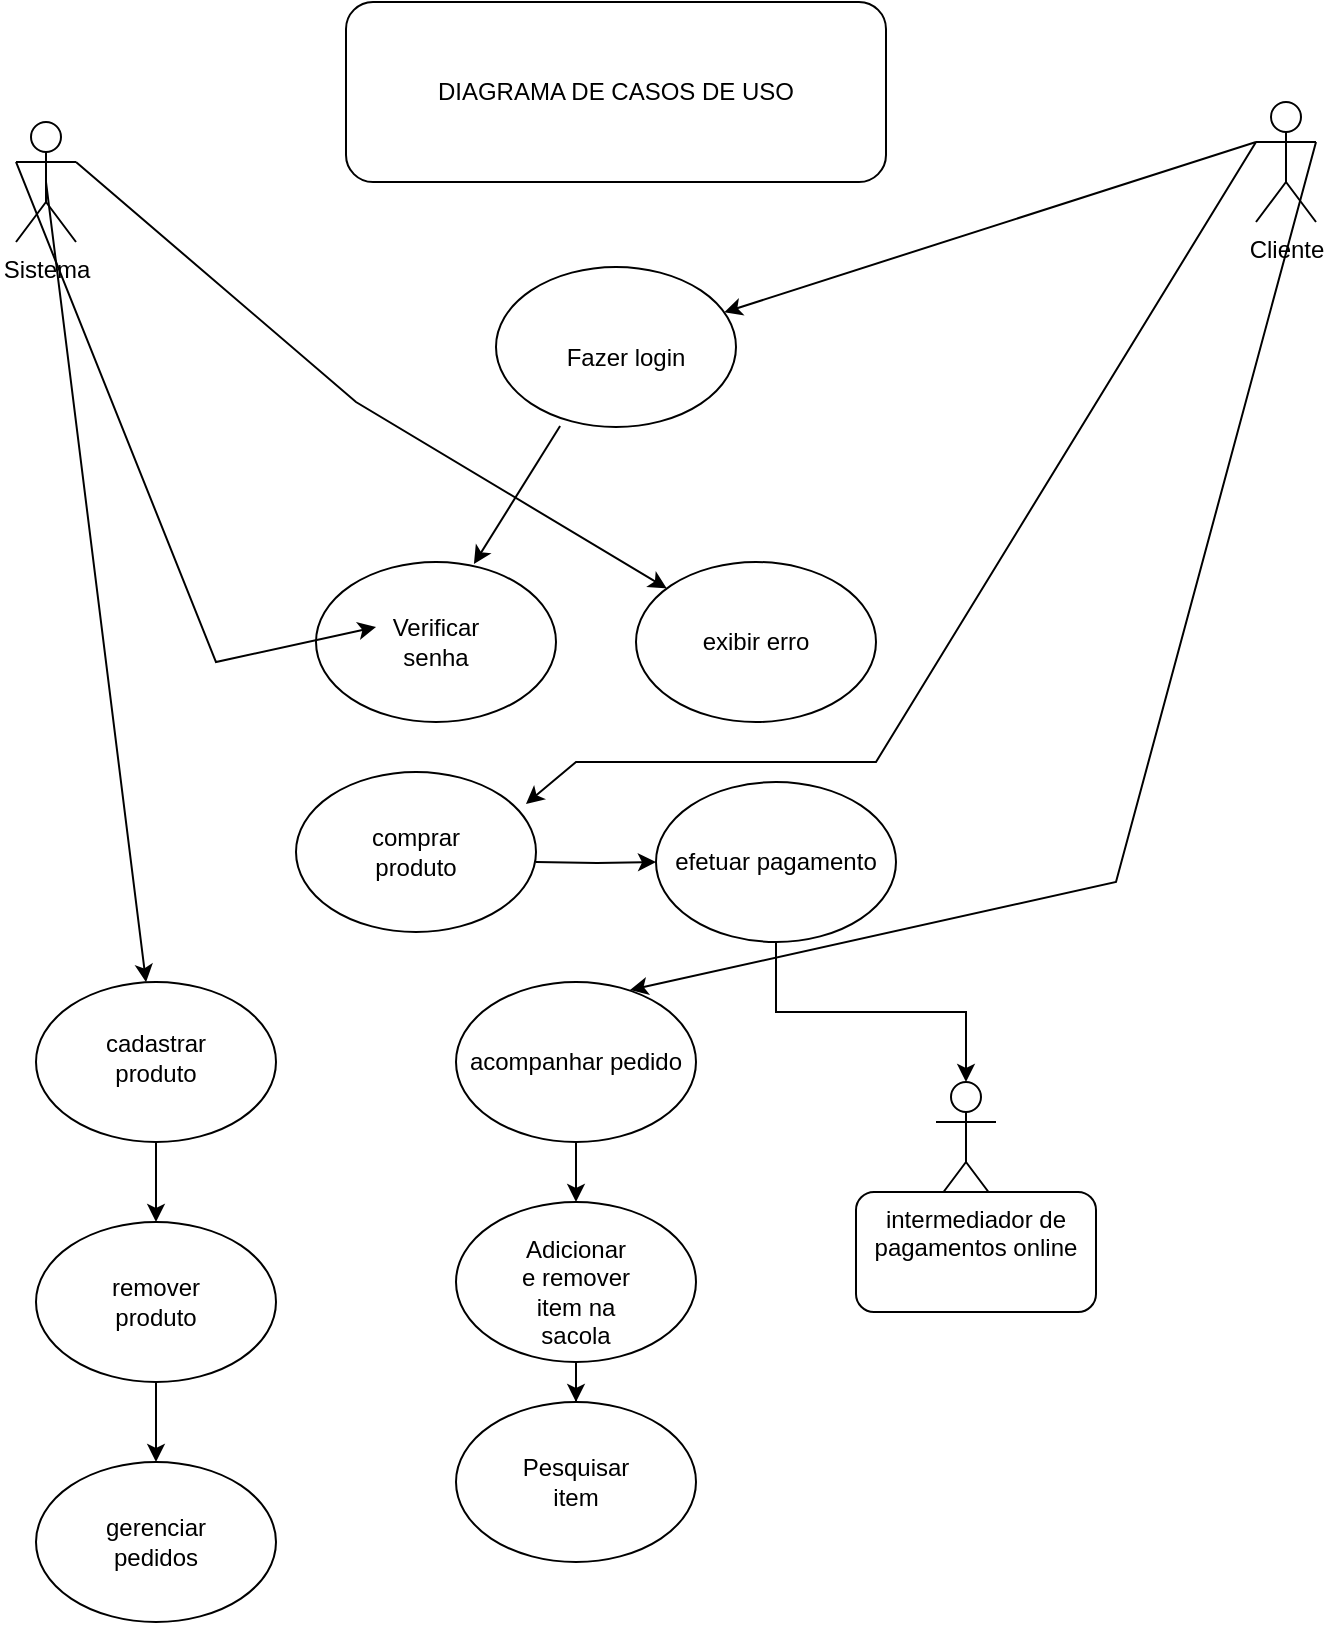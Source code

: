 <mxfile version="20.8.20" type="github"><diagram id="C5RBs43oDa-KdzZeNtuy" name="Page-1"><mxGraphModel dx="1120" dy="1653" grid="1" gridSize="10" guides="1" tooltips="1" connect="1" arrows="1" fold="1" page="1" pageScale="1" pageWidth="827" pageHeight="1169" math="0" shadow="0"><root><mxCell id="WIyWlLk6GJQsqaUBKTNV-0"/><mxCell id="WIyWlLk6GJQsqaUBKTNV-1" parent="WIyWlLk6GJQsqaUBKTNV-0"/><mxCell id="Lj9C9rfpii2XJ6XcayEx-0" value="" style="ellipse;whiteSpace=wrap;html=1;" parent="WIyWlLk6GJQsqaUBKTNV-1" vertex="1"><mxGeometry x="560" y="-87.5" width="120" height="80" as="geometry"/></mxCell><mxCell id="Lj9C9rfpii2XJ6XcayEx-2" value="Fazer login" style="text;strokeColor=none;align=center;fillColor=none;html=1;verticalAlign=middle;whiteSpace=wrap;rounded=0;" parent="WIyWlLk6GJQsqaUBKTNV-1" vertex="1"><mxGeometry x="590" y="-60" width="70" height="35" as="geometry"/></mxCell><mxCell id="Lj9C9rfpii2XJ6XcayEx-68" style="edgeStyle=orthogonalEdgeStyle;rounded=0;orthogonalLoop=1;jettySize=auto;html=1;exitX=0.5;exitY=1;exitDx=0;exitDy=0;" parent="WIyWlLk6GJQsqaUBKTNV-1" source="Lj9C9rfpii2XJ6XcayEx-3" target="Lj9C9rfpii2XJ6XcayEx-6" edge="1"><mxGeometry relative="1" as="geometry"/></mxCell><mxCell id="Lj9C9rfpii2XJ6XcayEx-3" value="" style="ellipse;whiteSpace=wrap;html=1;" parent="WIyWlLk6GJQsqaUBKTNV-1" vertex="1"><mxGeometry x="540" y="380" width="120" height="80" as="geometry"/></mxCell><mxCell id="Lj9C9rfpii2XJ6XcayEx-4" value="Adicionar e remover item na sacola" style="text;strokeColor=none;align=center;fillColor=none;html=1;verticalAlign=middle;whiteSpace=wrap;rounded=0;" parent="WIyWlLk6GJQsqaUBKTNV-1" vertex="1"><mxGeometry x="570" y="410" width="60" height="30" as="geometry"/></mxCell><mxCell id="Lj9C9rfpii2XJ6XcayEx-6" value="" style="ellipse;whiteSpace=wrap;html=1;" parent="WIyWlLk6GJQsqaUBKTNV-1" vertex="1"><mxGeometry x="540" y="480" width="120" height="80" as="geometry"/></mxCell><mxCell id="Lj9C9rfpii2XJ6XcayEx-7" value="Pesquisar item" style="text;strokeColor=none;align=center;fillColor=none;html=1;verticalAlign=middle;whiteSpace=wrap;rounded=0;" parent="WIyWlLk6GJQsqaUBKTNV-1" vertex="1"><mxGeometry x="570" y="505" width="60" height="30" as="geometry"/></mxCell><mxCell id="Lj9C9rfpii2XJ6XcayEx-8" value="" style="ellipse;whiteSpace=wrap;html=1;" parent="WIyWlLk6GJQsqaUBKTNV-1" vertex="1"><mxGeometry x="470" y="60" width="120" height="80" as="geometry"/></mxCell><mxCell id="Lj9C9rfpii2XJ6XcayEx-9" value="Verificar senha" style="text;strokeColor=none;align=center;fillColor=none;html=1;verticalAlign=middle;whiteSpace=wrap;rounded=0;" parent="WIyWlLk6GJQsqaUBKTNV-1" vertex="1"><mxGeometry x="500" y="85" width="60" height="30" as="geometry"/></mxCell><mxCell id="Lj9C9rfpii2XJ6XcayEx-11" value="Verificar senha" style="text;strokeColor=none;align=center;fillColor=none;html=1;verticalAlign=middle;whiteSpace=wrap;rounded=0;" parent="WIyWlLk6GJQsqaUBKTNV-1" vertex="1"><mxGeometry x="660" y="85" width="60" height="30" as="geometry"/></mxCell><mxCell id="Lj9C9rfpii2XJ6XcayEx-12" value="exibir erro" style="ellipse;whiteSpace=wrap;html=1;" parent="WIyWlLk6GJQsqaUBKTNV-1" vertex="1"><mxGeometry x="630" y="60" width="120" height="80" as="geometry"/></mxCell><mxCell id="Lj9C9rfpii2XJ6XcayEx-13" value="Sistema" style="shape=umlActor;verticalLabelPosition=bottom;verticalAlign=top;html=1;outlineConnect=0;" parent="WIyWlLk6GJQsqaUBKTNV-1" vertex="1"><mxGeometry x="320" y="-160" width="30" height="60" as="geometry"/></mxCell><mxCell id="Lj9C9rfpii2XJ6XcayEx-14" value="Cliente" style="shape=umlActor;verticalLabelPosition=bottom;verticalAlign=top;html=1;outlineConnect=0;" parent="WIyWlLk6GJQsqaUBKTNV-1" vertex="1"><mxGeometry x="940" y="-170" width="30" height="60" as="geometry"/></mxCell><mxCell id="Lj9C9rfpii2XJ6XcayEx-60" style="edgeStyle=orthogonalEdgeStyle;rounded=0;orthogonalLoop=1;jettySize=auto;html=1;exitX=0.5;exitY=1;exitDx=0;exitDy=0;" parent="WIyWlLk6GJQsqaUBKTNV-1" source="Lj9C9rfpii2XJ6XcayEx-20" target="Lj9C9rfpii2XJ6XcayEx-22" edge="1"><mxGeometry relative="1" as="geometry"/></mxCell><mxCell id="Lj9C9rfpii2XJ6XcayEx-20" value="" style="ellipse;whiteSpace=wrap;html=1;" parent="WIyWlLk6GJQsqaUBKTNV-1" vertex="1"><mxGeometry x="330" y="270" width="120" height="80" as="geometry"/></mxCell><mxCell id="Lj9C9rfpii2XJ6XcayEx-21" value="cadastrar produto" style="text;strokeColor=none;align=center;fillColor=none;html=1;verticalAlign=middle;whiteSpace=wrap;rounded=0;" parent="WIyWlLk6GJQsqaUBKTNV-1" vertex="1"><mxGeometry x="360" y="295" width="60" height="25" as="geometry"/></mxCell><mxCell id="Lj9C9rfpii2XJ6XcayEx-61" style="edgeStyle=orthogonalEdgeStyle;rounded=0;orthogonalLoop=1;jettySize=auto;html=1;exitX=0.5;exitY=1;exitDx=0;exitDy=0;" parent="WIyWlLk6GJQsqaUBKTNV-1" source="Lj9C9rfpii2XJ6XcayEx-22" target="Lj9C9rfpii2XJ6XcayEx-24" edge="1"><mxGeometry relative="1" as="geometry"/></mxCell><mxCell id="Lj9C9rfpii2XJ6XcayEx-22" value="" style="ellipse;whiteSpace=wrap;html=1;" parent="WIyWlLk6GJQsqaUBKTNV-1" vertex="1"><mxGeometry x="330" y="390" width="120" height="80" as="geometry"/></mxCell><mxCell id="Lj9C9rfpii2XJ6XcayEx-23" value="remover produto" style="text;strokeColor=none;align=center;fillColor=none;html=1;verticalAlign=middle;whiteSpace=wrap;rounded=0;" parent="WIyWlLk6GJQsqaUBKTNV-1" vertex="1"><mxGeometry x="360" y="415" width="60" height="30" as="geometry"/></mxCell><mxCell id="Lj9C9rfpii2XJ6XcayEx-24" value="" style="ellipse;whiteSpace=wrap;html=1;" parent="WIyWlLk6GJQsqaUBKTNV-1" vertex="1"><mxGeometry x="330" y="510" width="120" height="80" as="geometry"/></mxCell><mxCell id="Lj9C9rfpii2XJ6XcayEx-25" value="gerenciar pedidos" style="text;strokeColor=none;align=center;fillColor=none;html=1;verticalAlign=middle;whiteSpace=wrap;rounded=0;" parent="WIyWlLk6GJQsqaUBKTNV-1" vertex="1"><mxGeometry x="360" y="535" width="60" height="30" as="geometry"/></mxCell><mxCell id="Lj9C9rfpii2XJ6XcayEx-34" style="edgeStyle=orthogonalEdgeStyle;rounded=0;orthogonalLoop=1;jettySize=auto;html=1;exitX=1;exitY=0.5;exitDx=0;exitDy=0;entryX=0;entryY=0.5;entryDx=0;entryDy=0;" parent="WIyWlLk6GJQsqaUBKTNV-1" target="Lj9C9rfpii2XJ6XcayEx-31" edge="1"><mxGeometry relative="1" as="geometry"><mxPoint x="630" y="210" as="targetPoint"/><mxPoint x="580" y="210" as="sourcePoint"/></mxGeometry></mxCell><mxCell id="Lj9C9rfpii2XJ6XcayEx-26" value="" style="ellipse;whiteSpace=wrap;html=1;" parent="WIyWlLk6GJQsqaUBKTNV-1" vertex="1"><mxGeometry x="460" y="165" width="120" height="80" as="geometry"/></mxCell><mxCell id="Lj9C9rfpii2XJ6XcayEx-27" value="comprar produto" style="text;strokeColor=none;align=center;fillColor=none;html=1;verticalAlign=middle;whiteSpace=wrap;rounded=0;" parent="WIyWlLk6GJQsqaUBKTNV-1" vertex="1"><mxGeometry x="490" y="190" width="60" height="30" as="geometry"/></mxCell><mxCell id="Lj9C9rfpii2XJ6XcayEx-28" value="Verificar senha" style="text;strokeColor=none;align=center;fillColor=none;html=1;verticalAlign=middle;whiteSpace=wrap;rounded=0;" parent="WIyWlLk6GJQsqaUBKTNV-1" vertex="1"><mxGeometry x="570" y="285" width="60" height="30" as="geometry"/></mxCell><mxCell id="Lj9C9rfpii2XJ6XcayEx-67" style="edgeStyle=orthogonalEdgeStyle;rounded=0;orthogonalLoop=1;jettySize=auto;html=1;exitX=0.5;exitY=1;exitDx=0;exitDy=0;" parent="WIyWlLk6GJQsqaUBKTNV-1" source="Lj9C9rfpii2XJ6XcayEx-29" target="Lj9C9rfpii2XJ6XcayEx-3" edge="1"><mxGeometry relative="1" as="geometry"/></mxCell><mxCell id="Lj9C9rfpii2XJ6XcayEx-29" value="acompanhar pedido" style="ellipse;whiteSpace=wrap;html=1;" parent="WIyWlLk6GJQsqaUBKTNV-1" vertex="1"><mxGeometry x="540" y="270" width="120" height="80" as="geometry"/></mxCell><mxCell id="Lj9C9rfpii2XJ6XcayEx-30" value="comprar produto" style="text;strokeColor=none;align=center;fillColor=none;html=1;verticalAlign=middle;whiteSpace=wrap;rounded=0;" parent="WIyWlLk6GJQsqaUBKTNV-1" vertex="1"><mxGeometry x="680" y="190" width="60" height="30" as="geometry"/></mxCell><mxCell id="Lj9C9rfpii2XJ6XcayEx-63" style="edgeStyle=orthogonalEdgeStyle;rounded=0;orthogonalLoop=1;jettySize=auto;html=1;exitX=0.5;exitY=1;exitDx=0;exitDy=0;" parent="WIyWlLk6GJQsqaUBKTNV-1" source="Lj9C9rfpii2XJ6XcayEx-31" target="Lj9C9rfpii2XJ6XcayEx-62" edge="1"><mxGeometry relative="1" as="geometry"/></mxCell><mxCell id="Lj9C9rfpii2XJ6XcayEx-31" value="efetuar pagamento" style="ellipse;whiteSpace=wrap;html=1;" parent="WIyWlLk6GJQsqaUBKTNV-1" vertex="1"><mxGeometry x="640" y="170" width="120" height="80" as="geometry"/></mxCell><mxCell id="Lj9C9rfpii2XJ6XcayEx-37" value="" style="endArrow=classic;html=1;rounded=0;exitX=0.267;exitY=0.994;exitDx=0;exitDy=0;exitPerimeter=0;entryX=0.658;entryY=0.013;entryDx=0;entryDy=0;entryPerimeter=0;" parent="WIyWlLk6GJQsqaUBKTNV-1" source="Lj9C9rfpii2XJ6XcayEx-0" target="Lj9C9rfpii2XJ6XcayEx-8" edge="1"><mxGeometry width="50" height="50" relative="1" as="geometry"><mxPoint x="540" y="-7.5" as="sourcePoint"/><mxPoint x="567" y="66.5" as="targetPoint"/></mxGeometry></mxCell><mxCell id="Lj9C9rfpii2XJ6XcayEx-38" value="" style="endArrow=classic;html=1;rounded=0;exitX=0;exitY=0.333;exitDx=0;exitDy=0;exitPerimeter=0;" parent="WIyWlLk6GJQsqaUBKTNV-1" source="Lj9C9rfpii2XJ6XcayEx-14" target="Lj9C9rfpii2XJ6XcayEx-0" edge="1"><mxGeometry width="50" height="50" relative="1" as="geometry"><mxPoint x="450" y="170" as="sourcePoint"/><mxPoint x="500" y="120" as="targetPoint"/></mxGeometry></mxCell><mxCell id="Lj9C9rfpii2XJ6XcayEx-47" value="" style="endArrow=classic;html=1;rounded=0;exitX=0;exitY=0.333;exitDx=0;exitDy=0;exitPerimeter=0;entryX=0;entryY=0.25;entryDx=0;entryDy=0;" parent="WIyWlLk6GJQsqaUBKTNV-1" source="Lj9C9rfpii2XJ6XcayEx-13" target="Lj9C9rfpii2XJ6XcayEx-9" edge="1"><mxGeometry width="50" height="50" relative="1" as="geometry"><mxPoint x="265" y="90" as="sourcePoint"/><mxPoint x="500" y="120" as="targetPoint"/><Array as="points"><mxPoint x="420" y="110"/></Array></mxGeometry></mxCell><mxCell id="Lj9C9rfpii2XJ6XcayEx-48" value="" style="endArrow=classic;html=1;rounded=0;exitX=1;exitY=0.333;exitDx=0;exitDy=0;exitPerimeter=0;" parent="WIyWlLk6GJQsqaUBKTNV-1" source="Lj9C9rfpii2XJ6XcayEx-13" target="Lj9C9rfpii2XJ6XcayEx-12" edge="1"><mxGeometry width="50" height="50" relative="1" as="geometry"><mxPoint x="280" y="140" as="sourcePoint"/><mxPoint x="510" y="130" as="targetPoint"/><Array as="points"><mxPoint x="490" y="-20"/></Array></mxGeometry></mxCell><mxCell id="Lj9C9rfpii2XJ6XcayEx-49" value="" style="endArrow=classic;html=1;rounded=0;entryX=0.958;entryY=0.2;entryDx=0;entryDy=0;entryPerimeter=0;" parent="WIyWlLk6GJQsqaUBKTNV-1" target="Lj9C9rfpii2XJ6XcayEx-26" edge="1"><mxGeometry width="50" height="50" relative="1" as="geometry"><mxPoint x="940" y="-150" as="sourcePoint"/><mxPoint x="770" y="265" as="targetPoint"/><Array as="points"><mxPoint x="750" y="160"/><mxPoint x="600" y="160"/></Array></mxGeometry></mxCell><mxCell id="Lj9C9rfpii2XJ6XcayEx-50" value="" style="endArrow=classic;html=1;rounded=0;entryX=0.725;entryY=0.05;entryDx=0;entryDy=0;entryPerimeter=0;exitX=1;exitY=0.333;exitDx=0;exitDy=0;exitPerimeter=0;" parent="WIyWlLk6GJQsqaUBKTNV-1" source="Lj9C9rfpii2XJ6XcayEx-14" target="Lj9C9rfpii2XJ6XcayEx-29" edge="1"><mxGeometry width="50" height="50" relative="1" as="geometry"><mxPoint x="780" y="220" as="sourcePoint"/><mxPoint x="520" y="140" as="targetPoint"/><Array as="points"><mxPoint x="870" y="220"/></Array></mxGeometry></mxCell><mxCell id="Lj9C9rfpii2XJ6XcayEx-59" value="" style="endArrow=classic;html=1;rounded=0;exitX=0.5;exitY=0.5;exitDx=0;exitDy=0;exitPerimeter=0;" parent="WIyWlLk6GJQsqaUBKTNV-1" source="Lj9C9rfpii2XJ6XcayEx-13" target="Lj9C9rfpii2XJ6XcayEx-20" edge="1"><mxGeometry width="50" height="50" relative="1" as="geometry"><mxPoint x="320" y="-130" as="sourcePoint"/><mxPoint x="270" y="190" as="targetPoint"/></mxGeometry></mxCell><mxCell id="Lj9C9rfpii2XJ6XcayEx-65" value="" style="edgeStyle=orthogonalEdgeStyle;rounded=0;orthogonalLoop=1;jettySize=auto;html=1;" parent="WIyWlLk6GJQsqaUBKTNV-1" source="Lj9C9rfpii2XJ6XcayEx-62" target="Lj9C9rfpii2XJ6XcayEx-64" edge="1"><mxGeometry relative="1" as="geometry"/></mxCell><mxCell id="Lj9C9rfpii2XJ6XcayEx-62" value="Actor" style="shape=umlActor;verticalLabelPosition=bottom;verticalAlign=top;html=1;outlineConnect=0;" parent="WIyWlLk6GJQsqaUBKTNV-1" vertex="1"><mxGeometry x="780" y="320" width="30" height="60" as="geometry"/></mxCell><mxCell id="Lj9C9rfpii2XJ6XcayEx-64" value="intermediador de pagamentos online" style="rounded=1;whiteSpace=wrap;html=1;verticalAlign=top;" parent="WIyWlLk6GJQsqaUBKTNV-1" vertex="1"><mxGeometry x="740" y="375" width="120" height="60" as="geometry"/></mxCell><mxCell id="Ea6ffc3Ky_lU9VI0Lc0e-0" value="DIAGRAMA DE CASOS DE USO" style="rounded=1;whiteSpace=wrap;html=1;" parent="WIyWlLk6GJQsqaUBKTNV-1" vertex="1"><mxGeometry x="485" y="-220" width="270" height="90" as="geometry"/></mxCell></root></mxGraphModel></diagram></mxfile>